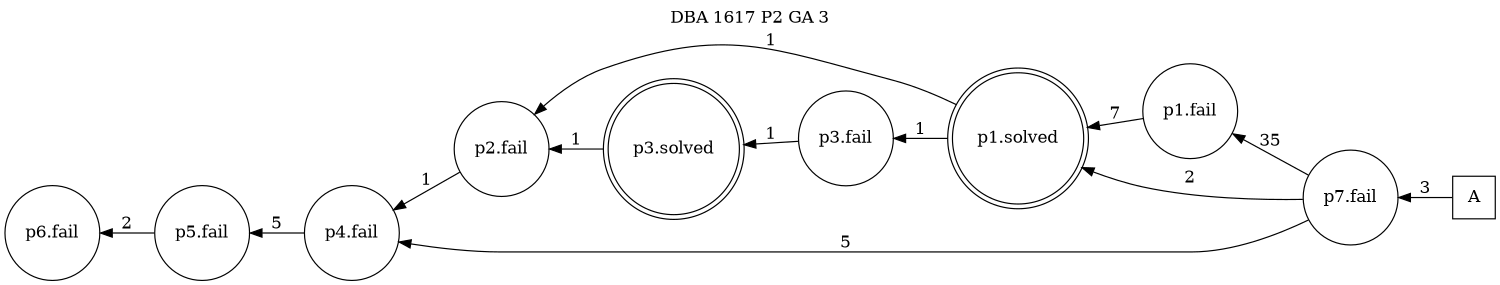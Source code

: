 digraph DBA_1617_P2_GA_3 {
labelloc="tl"
label= " DBA 1617 P2 GA 3 "
rankdir="RL";
graph [ size=" 10 , 10 !"]

"A" [shape="square" label="A"]
"p7.fail" [shape="circle" label="p7.fail"]
"p1.fail" [shape="circle" label="p1.fail"]
"p1.solved" [shape="doublecircle" label="p1.solved"]
"p2.fail" [shape="circle" label="p2.fail"]
"p3.fail" [shape="circle" label="p3.fail"]
"p3.solved" [shape="doublecircle" label="p3.solved"]
"p4.fail" [shape="circle" label="p4.fail"]
"p5.fail" [shape="circle" label="p5.fail"]
"p6.fail" [shape="circle" label="p6.fail"]
"A" -> "p7.fail" [ label=3]
"p7.fail" -> "p1.fail" [ label=35]
"p7.fail" -> "p1.solved" [ label=2]
"p7.fail" -> "p4.fail" [ label=5]
"p1.fail" -> "p1.solved" [ label=7]
"p1.solved" -> "p2.fail" [ label=1]
"p1.solved" -> "p3.fail" [ label=1]
"p2.fail" -> "p4.fail" [ label=1]
"p3.fail" -> "p3.solved" [ label=1]
"p3.solved" -> "p2.fail" [ label=1]
"p4.fail" -> "p5.fail" [ label=5]
"p5.fail" -> "p6.fail" [ label=2]
}
